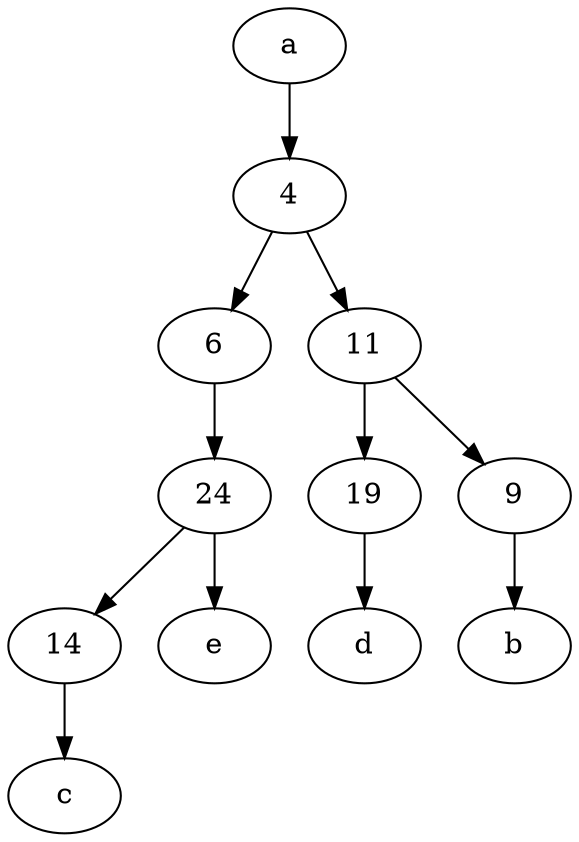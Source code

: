 digraph  {
	4;
	a [pos="40,10!"];
	6;
	19;
	11;
	14;
	24;
	9;
	24 -> e;
	11 -> 19;
	6 -> 24;
	14 -> c;
	4 -> 11;
	9 -> b;
	a -> 4;
	4 -> 6;
	11 -> 9;
	19 -> d;
	24 -> 14;

	}